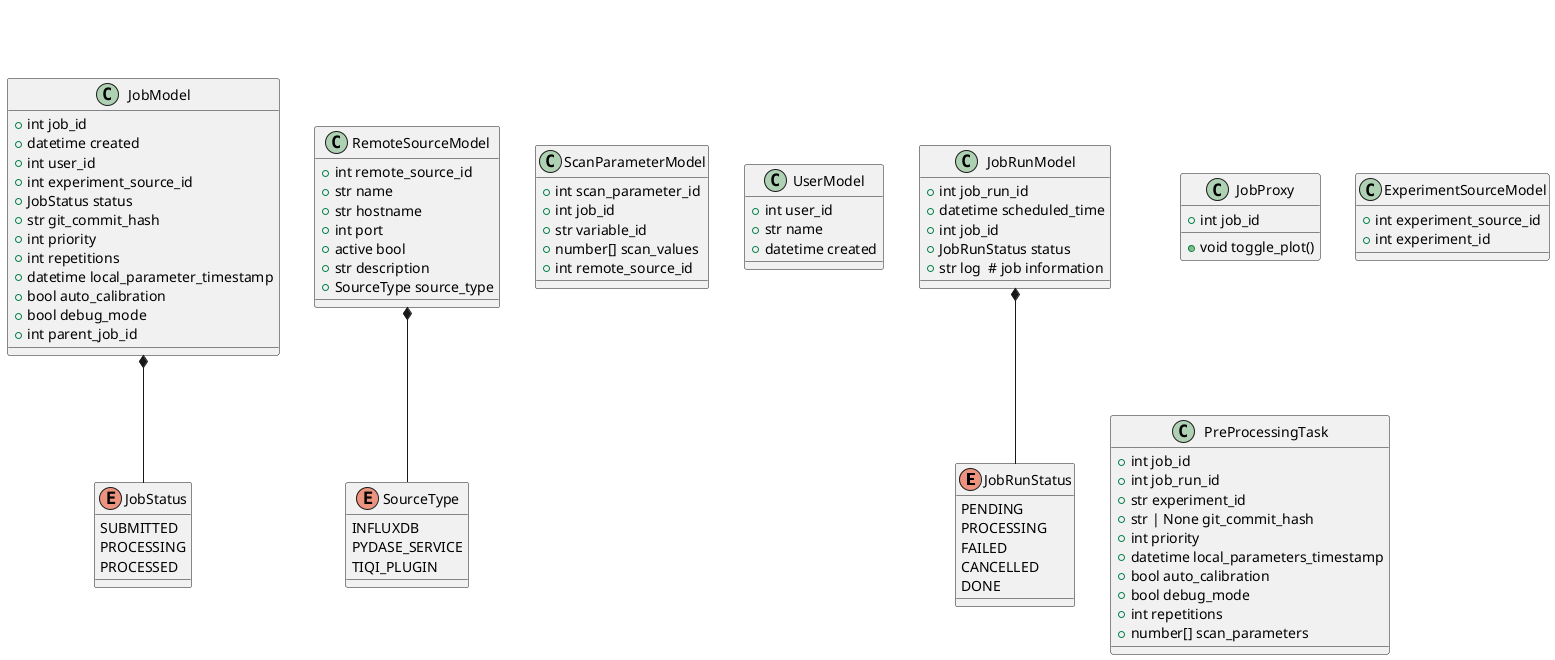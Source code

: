 @startuml

enum JobRunStatus {
    PENDING
    PROCESSING
    FAILED
    CANCELLED
    DONE
}

enum JobStatus {
    SUBMITTED
    PROCESSING
    PROCESSED
}

enum SourceType {
    INFLUXDB
    PYDASE_SERVICE
    TIQI_PLUGIN
}


class JobProxy {
    + int job_id
    + void toggle_plot()
}


class ScanParameterModel {
    + int scan_parameter_id
    + int job_id
    + str variable_id
    + number[] scan_values
    + int remote_source_id
}

class RemoteSourceModel {
    + int remote_source_id
    + str name
    + str hostname
    + int port
    + active bool
    + str description
    + SourceType source_type
}

class ExperimentSourceModel {
    + int experiment_source_id
    + int experiment_id
}

class JobModel {
    + int job_id
    + datetime created
    + int user_id
    + int experiment_source_id
    + JobStatus status
    + str git_commit_hash
    + int priority
    + int repetitions
    + datetime local_parameter_timestamp
    + bool auto_calibration
    + bool debug_mode
    + int parent_job_id
}

class UserModel {
    + int user_id
    + str name
    + datetime created
}

class JobRunModel {
    + int job_run_id
    + datetime scheduled_time
    + int job_id
    + JobRunStatus status
    + str log  # job information
}


JobModel -[hidden]r-> RemoteSourceModel
ScanParameterModel -[hidden]l-> RemoteSourceModel
ScanParameterModel -[hidden]> UserModel
UserModel -[hidden]l> JobModel
UserModel -[hidden]r> JobRunModel
JobRunModel *-- JobRunStatus
RemoteSourceModel *-- SourceType
JobModel *-- JobStatus

class PreProcessingTask {
    + int job_id
    + int job_run_id
    + str experiment_id
    + str | None git_commit_hash
    + int priority
    + datetime local_parameters_timestamp
    + bool auto_calibration
    + bool debug_mode
    + int repetitions
    + number[] scan_parameters
}

@enduml
' @startuml
'
' enum JobRunStatus {
'     PENDING
'     PROCESSING
'     FAILED
'     CANCELLED
'     DONE
' }
'
' enum JobStatus {
'     SUBMITTED
'     PROCESSING
'     PROCESSED
' }
'
' enum SourceType {
'     INFLUXDB
'     PYDASE_SERVICE
'     TIQI_PLUGIN
' }
'
' enum PostProcessingTaskType {
'     FIT
'     DATA_POINT
' }
'
' class JobProxy {
'     + Job job
'     + JobStatus get_status()
'     + void toggle_show_data()
' }
'
' class ParameterProxy {
'     + ParameterMetadata metadata
'     + Any get_value()
'     + void set_value()
' }
'
'
' class Job {
'     + Experiment experiment
'     + int priority
'     + datetime local_parameter_timestamp
'     + ScanInfo scan_info
'     + int repetitions
' }
'
' class ScanInfo {
'     + ScanParameter[] scan_parameters
'     + bool auto_calibration
' }
'
' class Experiment {
'     + ExperimentSourceModel metadata
'     + str description  # what for?
'     + str git_commit_hash
' }
'
' class ScanParameter {
'     + ParameterMetadata parameter
'     + number[] scan_values
' }
'
' class ParameterMetadata {
'     + str variable_name
'     + RemoteSourceModel source
'     + str description
' }
'
' class ScanParameterModel {
'     + int scan_parameter_id
'     + int job_id
'     + int remote_source_id
'     + str variable_name
'     + str description
'     + number[] scan_values
' }
'
' class RemoteSourceModel {
'     + int remote_source_id
'     + str name
'     + str hostname
'     + int port
'     + active bool
'     + str description
'     + SourceType source_type
' }
'
' class ExperimentSourceModel {
'     + int experiment_source_id
'     + str name
'     + str file_path
' }
'
' class JobModel {
'     + int job_id
'     + datetime created
'     + int user_id
'     + int experiment_source_id
'     + JobStatus status
'     + str git_commit_hash
'     + int priority
'     + int repetitions
'     + datetime local_parameter_timestamp
'     + bool auto_calibration
'     + bool debug_mode
'     + int parent_job_id
' }
'
' class UserModel {
'     + int user_id
'     + str name
'     + datetime created
' }
'
' class JobRunModel {
'     + int job_run_id
'     + datetime scheduled_time
'     + int job_id
'     + JobRunStatus status
'     + str log  # job information
' }
'
'
' JobModel -[hidden]r-> RemoteSourceModel
' ScanParameterModel -[hidden]l-> RemoteSourceModel
' ScanParameterModel -[hidden]> UserModel
' UserModel -[hidden]l> JobModel
' UserModel -[hidden]r> JobRunModel
' JobRunModel --* JobRunStatus
' JobStatus -------* JobModel
'
' class PreProcessingTask {
'     + int job_id
'     + int job_run_id
'     + str experiment_file_path
'     + str experiment_name
'     + str | None git_commit_hash
'     + int priority
'     + datetime local_parameters_timestamp
'     + bool auto_calibration
'     + bool debug_mode
'     + int repetitions
'     + number[] scan_parameters
' }
'
' class HardwareTask {
'     + int job_run_id
'     + Job job
'     + str src_dir
'     + dict json_sequence
'     + dict[str, datetime] generation_timestamps  # keys: param namespace
'     - DataPointId data_point_specifier
'     - Queue processing_worker_data_points_to_process
'     - Queue processing_worker_processed_data_points
'     + void requeue_in_pre_processing_worker()
'     + void mark_done()
' }
' class DataPointId{
'     + tuple identifiers
' }
'
' class ChannelData {
'     --Using lists--
'     + str[] channel_names
'     + float[] data_points
'     --Using dict--
'     + dict[str, float] channel_data
' }
' class Data {
'     + dict[DataPointId, ChannelData] data
'     + PostProcessingTaskType type
' }
' Data *-- ChannelData
' Data *-- DataPointId
' Data *-- PostProcessingTaskType
'
' class PostProcessingTask {
'     + int job_run_id
'     + Job job
'     + str src_dir
'     + Data data
'     + dict[str, datetime] generation_timestamps  # keys: param namespace
'     - Queue processing_worker_data_points_to_process
'     - Queue processing_worker_processed_data_points
'     - Queue hardware_queue  # there is only one, so no need to pass?
'     + void requeue_in_hardware_worker()  # needed?
'     + void requeue_in_pre_processing_worker()
'     + void mark_done()
' }
'
' Job *-- Experiment
' Experiment *-- ExperimentSourceModel
' Job *-- ScanInfo
' ScanInfo *-- "many" ScanParameter
' ScanParameter *-- ParameterMetadata
' ParameterProxy *-- ParameterMetadata
' ParameterMetadata *-- RemoteSourceModel
' RemoteSourceModel *-- SourceType
' HardwareTask *-- Job
' HardwareTask *-- DataPointId
' PostProcessingTask *-- Job
' PostProcessingTask *-- Data
' JobProxy *-- Job
' JobProxy *-- JobStatus
'
' @enduml
